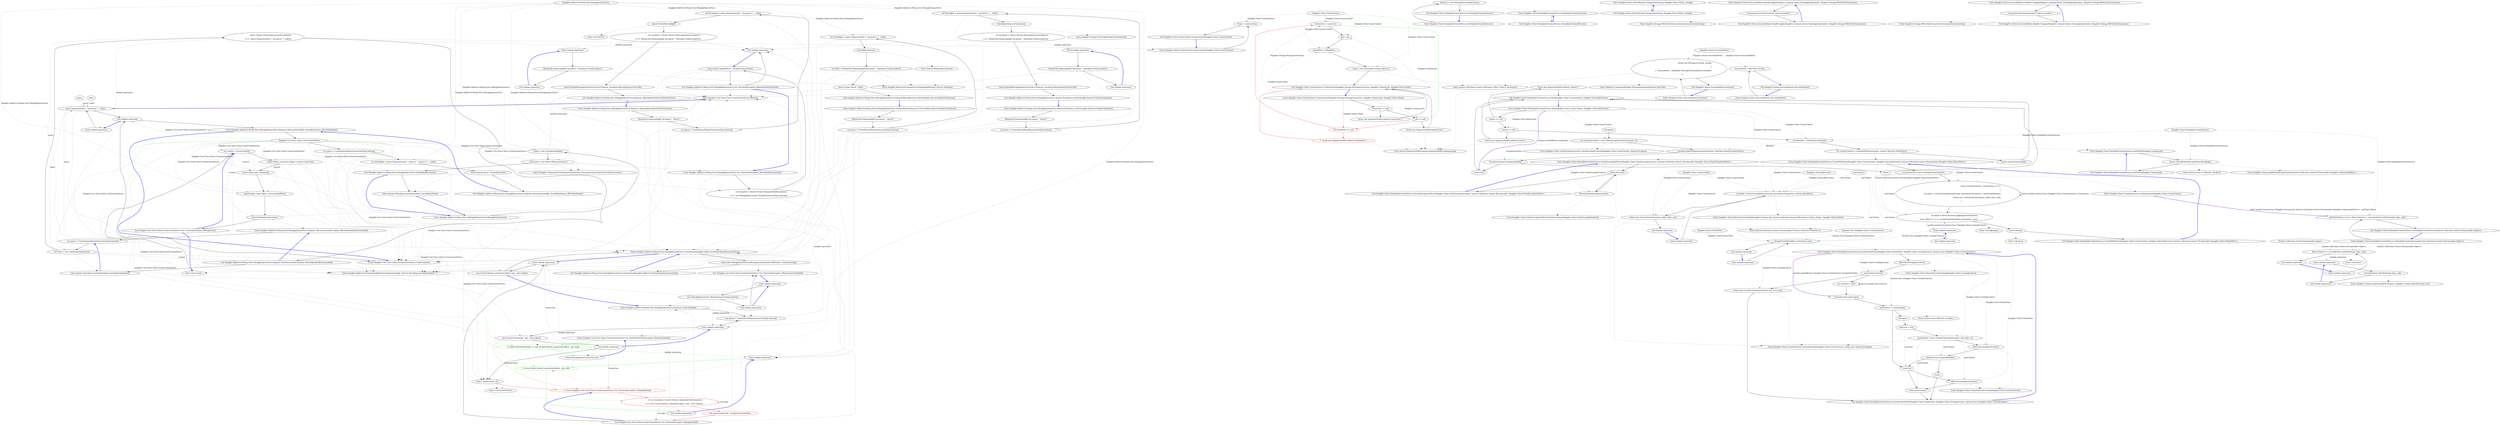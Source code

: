 digraph  {
n17 [label="Hangfire.Client.CreateContext", span=""];
n0 [cluster="Hangfire.Client.CreateContext.CreateContext(Hangfire.Client.CreateContext)", label="Entry Hangfire.Client.CreateContext.CreateContext(Hangfire.Client.CreateContext)", span="30-30"];
n1 [cluster="Hangfire.Client.CreateContext.CreateContext(Hangfire.Client.CreateContext)", label="Items = context.Items", span="33-33"];
n2 [cluster="Hangfire.Client.CreateContext.CreateContext(Hangfire.Client.CreateContext)", label="Exit Hangfire.Client.CreateContext.CreateContext(Hangfire.Client.CreateContext)", span="30-30"];
n3 [cluster="Hangfire.Client.CreateContext.CreateContext(Hangfire.Storage.IStorageConnection, Hangfire.Common.Job, Hangfire.States.IState)", label="Entry Hangfire.Client.CreateContext.CreateContext(Hangfire.Storage.IStorageConnection, Hangfire.Common.Job, Hangfire.States.IState)", span="36-36"];
n4 [cluster="Hangfire.Client.CreateContext.CreateContext(Hangfire.Storage.IStorageConnection, Hangfire.Common.Job, Hangfire.States.IState)", label="connection == null", span="38-38"];
n6 [cluster="Hangfire.Client.CreateContext.CreateContext(Hangfire.Storage.IStorageConnection, Hangfire.Common.Job, Hangfire.States.IState)", label="job == null", span="39-39"];
n8 [cluster="Hangfire.Client.CreateContext.CreateContext(Hangfire.Storage.IStorageConnection, Hangfire.Common.Job, Hangfire.States.IState)", color=red, community=0, label="28: initialState == null", span="40-40"];
n10 [cluster="Hangfire.Client.CreateContext.CreateContext(Hangfire.Storage.IStorageConnection, Hangfire.Common.Job, Hangfire.States.IState)", label="Connection = connection", span="42-42"];
n11 [cluster="Hangfire.Client.CreateContext.CreateContext(Hangfire.Storage.IStorageConnection, Hangfire.Common.Job, Hangfire.States.IState)", label="Job = job", span="43-43"];
n12 [cluster="Hangfire.Client.CreateContext.CreateContext(Hangfire.Storage.IStorageConnection, Hangfire.Common.Job, Hangfire.States.IState)", label="InitialState = initialState", span="44-44"];
n5 [cluster="Hangfire.Client.CreateContext.CreateContext(Hangfire.Storage.IStorageConnection, Hangfire.Common.Job, Hangfire.States.IState)", label="throw new ArgumentNullException(''connection'');", span="38-38"];
n7 [cluster="Hangfire.Client.CreateContext.CreateContext(Hangfire.Storage.IStorageConnection, Hangfire.Common.Job, Hangfire.States.IState)", label="throw new ArgumentNullException(''job'');", span="39-39"];
n9 [cluster="Hangfire.Client.CreateContext.CreateContext(Hangfire.Storage.IStorageConnection, Hangfire.Common.Job, Hangfire.States.IState)", color=red, community=0, label="7: throw new ArgumentNullException(''initialState'');", span="40-40"];
n13 [cluster="Hangfire.Client.CreateContext.CreateContext(Hangfire.Storage.IStorageConnection, Hangfire.Common.Job, Hangfire.States.IState)", label="Items = new Dictionary<string, object>()", span="46-46"];
n14 [cluster="Hangfire.Client.CreateContext.CreateContext(Hangfire.Storage.IStorageConnection, Hangfire.Common.Job, Hangfire.States.IState)", label="Exit Hangfire.Client.CreateContext.CreateContext(Hangfire.Storage.IStorageConnection, Hangfire.Common.Job, Hangfire.States.IState)", span="36-36"];
n15 [cluster="System.ArgumentNullException.ArgumentNullException(string)", label="Entry System.ArgumentNullException.ArgumentNullException(string)", span="0-0"];
n16 [cluster="System.Collections.Generic.Dictionary<TKey, TValue>.Dictionary()", label="Entry System.Collections.Generic.Dictionary<TKey, TValue>.Dictionary()", span="0-0"];
m0_15 [cluster="Hangfire.Core.Tests.Client.CreateContextFacts.Ctor_ThrowsAnException_WhenConnectionIsNull()", file="CreateContextFacts.cs", label="Exit Hangfire.Core.Tests.Client.CreateContextFacts.Ctor_ThrowsAnException_WhenConnectionIsNull()", span="24-24"];
m0_37 [cluster="Hangfire.Core.Tests.Client.CreateContextFacts.Ctor_CorrectlyInitializes_AllProperties()", file="CreateContextFacts.cs", label="var context = CreateContext()", span="50-50"];
m0_38 [cluster="Hangfire.Core.Tests.Client.CreateContextFacts.Ctor_CorrectlyInitializes_AllProperties()", file="CreateContextFacts.cs", label="Assert.Same(_connection.Object, context.Connection)", span="52-52"];
m0_39 [cluster="Hangfire.Core.Tests.Client.CreateContextFacts.Ctor_CorrectlyInitializes_AllProperties()", file="CreateContextFacts.cs", label="Assert.Same(_job, context.Job)", span="53-53"];
m0_40 [cluster="Hangfire.Core.Tests.Client.CreateContextFacts.Ctor_CorrectlyInitializes_AllProperties()", file="CreateContextFacts.cs", label="Assert.Same(_state.Object, context.InitialState)", span="54-54"];
m0_41 [cluster="Hangfire.Core.Tests.Client.CreateContextFacts.Ctor_CorrectlyInitializes_AllProperties()", file="CreateContextFacts.cs", label="Assert.NotNull(context.Items)", span="56-56"];
m0_42 [cluster="Hangfire.Core.Tests.Client.CreateContextFacts.Ctor_CorrectlyInitializes_AllProperties()", file="CreateContextFacts.cs", label="Exit Hangfire.Core.Tests.Client.CreateContextFacts.Ctor_CorrectlyInitializes_AllProperties()", span="48-48"];
m0_6 [cluster="Hangfire.SqlServer.Msmq.Tests.MsmqJobQueueFacts.Ctor_ThrowsAnException_WhenPathPatternIsNull()", file="CreateContextFacts.cs", label="Entry Hangfire.SqlServer.Msmq.Tests.MsmqJobQueueFacts.Ctor_ThrowsAnException_WhenPathPatternIsNull()", span="22-22"];
m0_44 [cluster="Hangfire.SqlServer.Msmq.MsmqJobQueue.Dequeue(string[], System.Threading.CancellationToken)", file="CreateContextFacts.cs", label="Entry Hangfire.SqlServer.Msmq.MsmqJobQueue.Dequeue(string[], System.Threading.CancellationToken)", span="43-43"];
m0_34 [cluster="lambda expression", color=green, community=0, file="CreateContextFacts.cs", label="6: new CreateContext(_connection.Object, _job, null)", span="44-44"];
m0_60 [cluster="Hangfire.SqlServer.Msmq.Tests.MsmqJobQueueFacts.Dequeue_MakesJobInvisibleForOtherFetchers()", file="CreateContextFacts.cs", label="Entry Hangfire.SqlServer.Msmq.Tests.MsmqJobQueueFacts.Dequeue_MakesJobInvisibleForOtherFetchers()", span="88-88"];
m0_61 [cluster="Hangfire.SqlServer.Msmq.Tests.MsmqJobQueueFacts.Dequeue_MakesJobInvisibleForOtherFetchers()", file="CreateContextFacts.cs", label="MsmqUtils.EnqueueJobId(''my-queue'', ''job-id'')", span="91-91"];
m0_62 [cluster="Hangfire.SqlServer.Msmq.Tests.MsmqJobQueueFacts.Dequeue_MakesJobInvisibleForOtherFetchers()", file="CreateContextFacts.cs", label="var queue = CreateQueue(MsmqTransactionType.Internal)", span="92-92"];
m0_63 [cluster="Hangfire.SqlServer.Msmq.Tests.MsmqJobQueueFacts.Dequeue_MakesJobInvisibleForOtherFetchers()", file="CreateContextFacts.cs", label="var fetchedJob = queue.Dequeue(new[] { ''my-queue'' }, _token)", span="95-95"];
m0_64 [cluster="Hangfire.SqlServer.Msmq.Tests.MsmqJobQueueFacts.Dequeue_MakesJobInvisibleForOtherFetchers()", file="CreateContextFacts.cs", label="Assert.NotNull(fetchedJob)", span="98-98"];
m0_65 [cluster="Hangfire.SqlServer.Msmq.Tests.MsmqJobQueueFacts.Dequeue_MakesJobInvisibleForOtherFetchers()", file="CreateContextFacts.cs", label="var exception = Assert.Throws<MessageQueueException>(\r\n                () => MsmqUtils.DequeueJobId(''my-queue'', TimeSpan.FromSeconds(1)))", span="100-101"];
m0_66 [cluster="Hangfire.SqlServer.Msmq.Tests.MsmqJobQueueFacts.Dequeue_MakesJobInvisibleForOtherFetchers()", file="CreateContextFacts.cs", label="Assert.Equal(MessageQueueErrorCode.IOTimeout, exception.MessageQueueErrorCode)", span="103-103"];
m0_67 [cluster="Hangfire.SqlServer.Msmq.Tests.MsmqJobQueueFacts.Dequeue_MakesJobInvisibleForOtherFetchers()", file="CreateContextFacts.cs", label="Exit Hangfire.SqlServer.Msmq.Tests.MsmqJobQueueFacts.Dequeue_MakesJobInvisibleForOtherFetchers()", span="88-88"];
m0_0 [cluster="Hangfire.SqlServer.Msmq.Tests.MsmqJobQueueFacts.MsmqJobQueueFacts()", file="CreateContextFacts.cs", label="Entry Hangfire.SqlServer.Msmq.Tests.MsmqJobQueueFacts.MsmqJobQueueFacts()", span="15-15"];
m0_1 [cluster="Hangfire.SqlServer.Msmq.Tests.MsmqJobQueueFacts.MsmqJobQueueFacts()", file="CreateContextFacts.cs", label="_token = new CancellationToken()", span="17-17"];
m0_2 [cluster="Hangfire.SqlServer.Msmq.Tests.MsmqJobQueueFacts.MsmqJobQueueFacts()", file="CreateContextFacts.cs", label="_connection = new Mock<IDbConnection>()", span="18-18"];
m0_3 [cluster="Hangfire.SqlServer.Msmq.Tests.MsmqJobQueueFacts.MsmqJobQueueFacts()", file="CreateContextFacts.cs", label="Exit Hangfire.SqlServer.Msmq.Tests.MsmqJobQueueFacts.MsmqJobQueueFacts()", span="15-15"];
m0_4 [cluster="System.Threading.CancellationToken.CancellationToken()", file="CreateContextFacts.cs", label="Entry System.Threading.CancellationToken.CancellationToken()", span="0-0"];
m0_35 [cluster="lambda expression", file="CreateContextFacts.cs", label="Exit lambda expression", span="44-44"];
m0_17 [cluster="Hangfire.SqlServer.Msmq.Tests.MsmqJobQueueFacts.Enqueue_SendsTheJobId()", file="CreateContextFacts.cs", label="var queue = CreateQueue(MsmqTransactionType.Internal)", span="34-34"];
m0_11 [cluster="Hangfire.Core.Tests.Client.CreateContextFacts.Method()", file="CreateContextFacts.cs", label="Entry Hangfire.Core.Tests.Client.CreateContextFacts.Method()", span="68-68"];
m0_7 [cluster="Hangfire.SqlServer.Msmq.Tests.MsmqJobQueueFacts.Ctor_ThrowsAnException_WhenPathPatternIsNull()", file="CreateContextFacts.cs", label="var exception = Assert.Throws<ArgumentNullException>(\r\n                () => new MsmqJobQueue(null, MsmqTransactionType.Internal))", span="24-25"];
m0_73 [cluster="Hangfire.SqlServer.Msmq.Tests.MsmqJobQueueFacts.RemoveFromQueue_OnFetchedJob_RemovesTheJobCompletely()", file="CreateContextFacts.cs", label="Entry Hangfire.SqlServer.Msmq.Tests.MsmqJobQueueFacts.RemoveFromQueue_OnFetchedJob_RemovesTheJobCompletely()", span="107-107"];
m0_74 [cluster="Hangfire.SqlServer.Msmq.Tests.MsmqJobQueueFacts.RemoveFromQueue_OnFetchedJob_RemovesTheJobCompletely()", file="CreateContextFacts.cs", label="MsmqUtils.EnqueueJobId(''my-queue'', ''job-id'')", span="110-110"];
m0_75 [cluster="Hangfire.SqlServer.Msmq.Tests.MsmqJobQueueFacts.RemoveFromQueue_OnFetchedJob_RemovesTheJobCompletely()", file="CreateContextFacts.cs", label="var queue = CreateQueue(MsmqTransactionType.Internal)", span="111-111"];
m0_76 [cluster="Hangfire.SqlServer.Msmq.Tests.MsmqJobQueueFacts.RemoveFromQueue_OnFetchedJob_RemovesTheJobCompletely()", file="CreateContextFacts.cs", label="var fetchedJob = queue.Dequeue(new[] { ''my-queue'' }, _token)", span="114-114"];
m0_77 [cluster="Hangfire.SqlServer.Msmq.Tests.MsmqJobQueueFacts.RemoveFromQueue_OnFetchedJob_RemovesTheJobCompletely()", file="CreateContextFacts.cs", label="fetchedJob.RemoveFromQueue()", span="116-116"];
m0_78 [cluster="Hangfire.SqlServer.Msmq.Tests.MsmqJobQueueFacts.RemoveFromQueue_OnFetchedJob_RemovesTheJobCompletely()", file="CreateContextFacts.cs", label="var exception = Assert.Throws<MessageQueueException>(\r\n                () => MsmqUtils.DequeueJobId(''my-queue'', TimeSpan.FromSeconds(5)))", span="120-121"];
m0_79 [cluster="Hangfire.SqlServer.Msmq.Tests.MsmqJobQueueFacts.RemoveFromQueue_OnFetchedJob_RemovesTheJobCompletely()", file="CreateContextFacts.cs", label="Assert.Equal(MessageQueueErrorCode.IOTimeout, exception.MessageQueueErrorCode)", span="123-123"];
m0_80 [cluster="Hangfire.SqlServer.Msmq.Tests.MsmqJobQueueFacts.RemoveFromQueue_OnFetchedJob_RemovesTheJobCompletely()", file="CreateContextFacts.cs", label="Exit Hangfire.SqlServer.Msmq.Tests.MsmqJobQueueFacts.RemoveFromQueue_OnFetchedJob_RemovesTheJobCompletely()", span="107-107"];
m0_32 [cluster="Unk.DoesNotThrow", file="CreateContextFacts.cs", label="Entry Unk.DoesNotThrow", span=""];
m0_43 [cluster="Hangfire.Core.Tests.Client.CreateContextFacts.CreateContext()", file="CreateContextFacts.cs", label="Entry Hangfire.Core.Tests.Client.CreateContextFacts.CreateContext()", span="72-72"];
m0_12 [cluster="lambda expression", file="CreateContextFacts.cs", label="Entry lambda expression", span="25-25"];
m0_13 [cluster="lambda expression", file="CreateContextFacts.cs", label="new MsmqJobQueue(null, MsmqTransactionType.Internal)", span="25-25"];
m0_14 [cluster="lambda expression", file="CreateContextFacts.cs", label="Exit lambda expression", span="25-25"];
m0_5 [cluster="Hangfire.Common.Job.FromExpression(System.Linq.Expressions.Expression<System.Action>)", file="CreateContextFacts.cs", label="Entry Hangfire.Common.Job.FromExpression(System.Linq.Expressions.Expression<System.Action>)", span="148-148"];
m0_16 [cluster="Hangfire.SqlServer.Msmq.Tests.MsmqJobQueueFacts.Enqueue_SendsTheJobId()", file="CreateContextFacts.cs", label="Entry Hangfire.SqlServer.Msmq.Tests.MsmqJobQueueFacts.Enqueue_SendsTheJobId()", span="31-31"];
m0_10 [cluster="lambda expression", file="CreateContextFacts.cs", label="Exit lambda expression", span="18-18"];
m0_53 [cluster="lambda expression", file="CreateContextFacts.cs", label="Exit lambda expression", span="73-73"];
m0_54 [cluster="Hangfire.SqlServer.Msmq.Tests.MsmqJobQueueFacts.Dequeue_ReturnsFetchedJob_FromOtherQueues_IfFirstAreEmpty()", file="CreateContextFacts.cs", label="Entry Hangfire.SqlServer.Msmq.Tests.MsmqJobQueueFacts.Dequeue_ReturnsFetchedJob_FromOtherQueues_IfFirstAreEmpty()", span="77-77"];
m0_33 [cluster="lambda expression", file="CreateContextFacts.cs", label="Entry lambda expression", span="44-44"];
m0_29 [cluster="Hangfire.Core.Tests.Client.CreateContextFacts.Ctor_DoesNotThrowAnException_WhenStateIsNull()", file="CreateContextFacts.cs", label="Entry Hangfire.Core.Tests.Client.CreateContextFacts.Ctor_DoesNotThrowAnException_WhenStateIsNull()", span="42-42"];
m0_18 [cluster="lambda expression", file="CreateContextFacts.cs", label="Entry lambda expression", span="27-27"];
m0_19 [cluster="lambda expression", file="CreateContextFacts.cs", label="new CreateContext(null, _job, _state.Object)", span="27-27"];
m0_20 [cluster="lambda expression", file="CreateContextFacts.cs", label="Exit lambda expression", span="27-27"];
m0_22 [cluster="Hangfire.Core.Tests.Client.CreateContextFacts.Ctor_ThrowsAnException_WhenJobIsNull()", color=red, community=0, file="CreateContextFacts.cs", label="6: Entry Hangfire.Core.Tests.Client.CreateContextFacts.Ctor_ThrowsAnException_WhenJobIsNull()", span="33-33"];
m0_21 [cluster="CreateContext.cstr", file="CreateContextFacts.cs", label="Entry CreateContext.cstr", span=""];
m0_26 [cluster="lambda expression", file="CreateContextFacts.cs", label="Entry lambda expression", span="36-36"];
m0_23 [cluster="Hangfire.Core.Tests.Client.CreateContextFacts.Ctor_ThrowsAnException_WhenJobIsNull()", color=red, community=0, file="CreateContextFacts.cs", label="14: var exception = Assert.Throws<ArgumentNullException>(\r\n                () => new CreateContext(_connection.Object, null, _state.Object))", span="35-36"];
m0_24 [cluster="Hangfire.Core.Tests.Client.CreateContextFacts.Ctor_ThrowsAnException_WhenJobIsNull()", color=red, community=0, file="CreateContextFacts.cs", label="28: Assert.Equal(''job'', exception.ParamName)", span="38-38"];
m0_25 [cluster="Hangfire.Core.Tests.Client.CreateContextFacts.Ctor_ThrowsAnException_WhenJobIsNull()", file="CreateContextFacts.cs", label="Exit Hangfire.Core.Tests.Client.CreateContextFacts.Ctor_ThrowsAnException_WhenJobIsNull()", span="33-33"];
m0_27 [cluster="lambda expression", file="CreateContextFacts.cs", label="new CreateContext(_connection.Object, null, _state.Object)", span="36-36"];
m0_45 [cluster="Hangfire.SqlServer.Msmq.Tests.MsmqJobQueueFacts.Dequeue_ThrowsCanceledException_WhenTokenHasBeenCancelled()", file="CreateContextFacts.cs", label="Entry Hangfire.SqlServer.Msmq.Tests.MsmqJobQueueFacts.Dequeue_ThrowsCanceledException_WhenTokenHasBeenCancelled()", span="67-67"];
m0_68 [cluster="Unk.NotNull", file="CreateContextFacts.cs", label="Entry Unk.NotNull", span=""];
m0_81 [cluster="Hangfire.Storage.IFetchedJob.RemoveFromQueue()", file="CreateContextFacts.cs", label="Entry Hangfire.Storage.IFetchedJob.RemoveFromQueue()", span="24-24"];
m0_36 [cluster="Unk.Commit", file="CreateContextFacts.cs", label="Entry Unk.Commit", span=""];
m0_52 [cluster="lambda expression", file="CreateContextFacts.cs", label="queue.Dequeue(new[] { ''my-queue'' }, token)", span="73-73"];
m0_46 [cluster="Hangfire.SqlServer.Msmq.Tests.MsmqJobQueueFacts.Dequeue_ThrowsCanceledException_WhenTokenHasBeenCancelled()", file="CreateContextFacts.cs", label="var queue = CreateQueue(MsmqTransactionType.Internal)", span="69-69"];
m0_47 [cluster="Hangfire.SqlServer.Msmq.Tests.MsmqJobQueueFacts.Dequeue_ThrowsCanceledException_WhenTokenHasBeenCancelled()", file="CreateContextFacts.cs", label="var token = new CancellationToken(true)", span="70-70"];
m0_48 [cluster="Hangfire.SqlServer.Msmq.Tests.MsmqJobQueueFacts.Dequeue_ThrowsCanceledException_WhenTokenHasBeenCancelled()", file="CreateContextFacts.cs", label="Assert.Throws<OperationCanceledException>(\r\n                () => queue.Dequeue(new[] { ''my-queue'' }, token))", span="72-73"];
m0_49 [cluster="Hangfire.SqlServer.Msmq.Tests.MsmqJobQueueFacts.Dequeue_ThrowsCanceledException_WhenTokenHasBeenCancelled()", file="CreateContextFacts.cs", label="Exit Hangfire.SqlServer.Msmq.Tests.MsmqJobQueueFacts.Dequeue_ThrowsCanceledException_WhenTokenHasBeenCancelled()", span="67-67"];
m0_50 [cluster="System.Threading.CancellationToken.CancellationToken(bool)", file="CreateContextFacts.cs", label="Entry System.Threading.CancellationToken.CancellationToken(bool)", span="0-0"];
m0_30 [cluster="Hangfire.Core.Tests.Client.CreateContextFacts.Ctor_DoesNotThrowAnException_WhenStateIsNull()", color=green, community=0, file="CreateContextFacts.cs", label="6: Assert.DoesNotThrow(() => new CreateContext(_connection.Object, _job, null))", span="44-44"];
m0_51 [cluster="lambda expression", file="CreateContextFacts.cs", label="Entry lambda expression", span="73-73"];
m0_69 [cluster="lambda expression", file="CreateContextFacts.cs", label="Entry lambda expression", span="101-101"];
m0_70 [cluster="lambda expression", file="CreateContextFacts.cs", label="MsmqUtils.DequeueJobId(''my-queue'', TimeSpan.FromSeconds(1))", span="101-101"];
m0_71 [cluster="lambda expression", file="CreateContextFacts.cs", label="Exit lambda expression", span="101-101"];
m0_82 [cluster="lambda expression", file="CreateContextFacts.cs", label="Entry lambda expression", span="121-121"];
m0_83 [cluster="lambda expression", file="CreateContextFacts.cs", label="MsmqUtils.DequeueJobId(''my-queue'', TimeSpan.FromSeconds(5))", span="121-121"];
m0_84 [cluster="lambda expression", file="CreateContextFacts.cs", label="Exit lambda expression", span="121-121"];
m0_8 [cluster="Hangfire.SqlServer.Msmq.Tests.MsmqJobQueueFacts.Ctor_ThrowsAnException_WhenPathPatternIsNull()", file="CreateContextFacts.cs", label="Assert.Equal(''pathPattern'', exception.ParamName)", span="27-27"];
m0_28 [cluster="Hangfire.SqlServer.Msmq.Tests.MsmqJobQueueFacts.CreateQueue(Hangfire.SqlServer.Msmq.MsmqTransactionType)", file="CreateContextFacts.cs", label="Entry Hangfire.SqlServer.Msmq.Tests.MsmqJobQueueFacts.CreateQueue(Hangfire.SqlServer.Msmq.MsmqTransactionType)", span="142-142"];
m0_9 [cluster="Hangfire.SqlServer.Msmq.Tests.MsmqJobQueueFacts.Ctor_ThrowsAnException_WhenPathPatternIsNull()", file="CreateContextFacts.cs", label="Exit Hangfire.SqlServer.Msmq.Tests.MsmqJobQueueFacts.Ctor_ThrowsAnException_WhenPathPatternIsNull()", span="22-22"];
m0_72 [cluster="Hangfire.Msmq.Tests.MsmqUtils.DequeueJobId(string, System.TimeSpan)", file="CreateContextFacts.cs", label="Entry Hangfire.Msmq.Tests.MsmqUtils.DequeueJobId(string, System.TimeSpan)", span="19-19"];
m0_31 [cluster="MessageQueueTransaction.cstr", file="CreateContextFacts.cs", label="Entry MessageQueueTransaction.cstr", span=""];
m0_85 [cluster="Hangfire.SqlServer.Msmq.Tests.MsmqJobQueueFacts.DisposeWithoutRemoval_OnFetchedJob_ReturnsTheJobToTheQueue()", file="CreateContextFacts.cs", label="Entry Hangfire.SqlServer.Msmq.Tests.MsmqJobQueueFacts.DisposeWithoutRemoval_OnFetchedJob_ReturnsTheJobToTheQueue()", span="127-127"];
m0_86 [cluster="Hangfire.SqlServer.Msmq.Tests.MsmqJobQueueFacts.DisposeWithoutRemoval_OnFetchedJob_ReturnsTheJobToTheQueue()", file="CreateContextFacts.cs", label="MsmqUtils.EnqueueJobId(''my-queue'', ''job-id'')", span="130-130"];
m0_87 [cluster="Hangfire.SqlServer.Msmq.Tests.MsmqJobQueueFacts.DisposeWithoutRemoval_OnFetchedJob_ReturnsTheJobToTheQueue()", file="CreateContextFacts.cs", label="var queue = CreateQueue(MsmqTransactionType.Internal)", span="131-131"];
m0_88 [cluster="Hangfire.SqlServer.Msmq.Tests.MsmqJobQueueFacts.DisposeWithoutRemoval_OnFetchedJob_ReturnsTheJobToTheQueue()", file="CreateContextFacts.cs", label="var fetchedJob = queue.Dequeue(new[] { ''my-queue'' }, _token)", span="134-134"];
m0_89 [cluster="Hangfire.SqlServer.Msmq.Tests.MsmqJobQueueFacts.DisposeWithoutRemoval_OnFetchedJob_ReturnsTheJobToTheQueue()", file="CreateContextFacts.cs", label="fetchedJob.Dispose()", span="135-135"];
m0_90 [cluster="Hangfire.SqlServer.Msmq.Tests.MsmqJobQueueFacts.DisposeWithoutRemoval_OnFetchedJob_ReturnsTheJobToTheQueue()", file="CreateContextFacts.cs", label="var jobId = MsmqUtils.DequeueJobId(''my-queue'', TimeSpan.FromSeconds(5))", span="138-138"];
m0_91 [cluster="Hangfire.SqlServer.Msmq.Tests.MsmqJobQueueFacts.DisposeWithoutRemoval_OnFetchedJob_ReturnsTheJobToTheQueue()", file="CreateContextFacts.cs", label="Assert.Equal(''job-id'', jobId)", span="139-139"];
m0_92 [cluster="Hangfire.SqlServer.Msmq.Tests.MsmqJobQueueFacts.DisposeWithoutRemoval_OnFetchedJob_ReturnsTheJobToTheQueue()", file="CreateContextFacts.cs", label="Exit Hangfire.SqlServer.Msmq.Tests.MsmqJobQueueFacts.DisposeWithoutRemoval_OnFetchedJob_ReturnsTheJobToTheQueue()", span="127-127"];
m0_94 [cluster="Hangfire.SqlServer.Msmq.Tests.MsmqJobQueueFacts.CreateQueue(Hangfire.SqlServer.Msmq.MsmqTransactionType)", file="CreateContextFacts.cs", label="return new MsmqJobQueue(CleanMsmqQueueAttribute.PathPattern, transactionType);", span="144-144"];
m0_95 [cluster="Hangfire.SqlServer.Msmq.Tests.MsmqJobQueueFacts.CreateQueue(Hangfire.SqlServer.Msmq.MsmqTransactionType)", file="CreateContextFacts.cs", label="Exit Hangfire.SqlServer.Msmq.Tests.MsmqJobQueueFacts.CreateQueue(Hangfire.SqlServer.Msmq.MsmqTransactionType)", span="142-142"];
m0_93 [cluster="System.IDisposable.Dispose()", file="CreateContextFacts.cs", label="Entry System.IDisposable.Dispose()", span="0-0"];
m0_55 [cluster="Hangfire.SqlServer.Msmq.Tests.MsmqJobQueueFacts.Dequeue_ReturnsFetchedJob_FromOtherQueues_IfFirstAreEmpty()", file="CreateContextFacts.cs", label="Hangfire.Core.Tests.Client.CreateContextFacts", span=""];
m0_56 [cluster="Hangfire.SqlServer.Msmq.Tests.MsmqJobQueueFacts.Dequeue_ReturnsFetchedJob_FromOtherQueues_IfFirstAreEmpty()", file="CreateContextFacts.cs", label="var queue = CreateQueue(MsmqTransactionType.Internal)", span="80-80"];
m0_57 [cluster="Hangfire.SqlServer.Msmq.Tests.MsmqJobQueueFacts.Dequeue_ReturnsFetchedJob_FromOtherQueues_IfFirstAreEmpty()", file="CreateContextFacts.cs", label="var fetchedJob = queue.Dequeue(new[] { ''queue-1'', ''queue-2'' }, _token)", span="82-82"];
m0_58 [cluster="Hangfire.SqlServer.Msmq.Tests.MsmqJobQueueFacts.Dequeue_ReturnsFetchedJob_FromOtherQueues_IfFirstAreEmpty()", file="CreateContextFacts.cs", label="Assert.Equal(''job-id'', fetchedJob.JobId)", span="84-84"];
m0_59 [cluster="Hangfire.SqlServer.Msmq.Tests.MsmqJobQueueFacts.Dequeue_ReturnsFetchedJob_FromOtherQueues_IfFirstAreEmpty()", file="CreateContextFacts.cs", label="Exit Hangfire.SqlServer.Msmq.Tests.MsmqJobQueueFacts.Dequeue_ReturnsFetchedJob_FromOtherQueues_IfFirstAreEmpty()", span="77-77"];
m0_96 [file="CreateContextFacts.cs", label="Hangfire.SqlServer.Msmq.Tests.MsmqJobQueueFacts", span=""];
m0_97 [file="CreateContextFacts.cs", label=queue, span=""];
m0_98 [file="CreateContextFacts.cs", label=token, span=""];
m1_35 [cluster="Hangfire.Client.DefaultJobCreationProcess.InvokeExceptionFilters(Hangfire.Client.ClientExceptionContext, System.Collections.Generic.IEnumerable<Hangfire.Client.IClientExceptionFilter>)", file="DefaultJobCreationProcess.cs", label="Entry Hangfire.Client.DefaultJobCreationProcess.InvokeExceptionFilters(Hangfire.Client.ClientExceptionContext, System.Collections.Generic.IEnumerable<Hangfire.Client.IClientExceptionFilter>)", span="132-132"];
m1_80 [cluster="Hangfire.Client.DefaultJobCreationProcess.InvokeExceptionFilters(Hangfire.Client.ClientExceptionContext, System.Collections.Generic.IEnumerable<Hangfire.Client.IClientExceptionFilter>)", file="DefaultJobCreationProcess.cs", label="filters.Reverse()", span="135-135"];
m1_81 [cluster="Hangfire.Client.DefaultJobCreationProcess.InvokeExceptionFilters(Hangfire.Client.ClientExceptionContext, System.Collections.Generic.IEnumerable<Hangfire.Client.IClientExceptionFilter>)", file="DefaultJobCreationProcess.cs", label="filter.OnClientException(context)", span="137-137"];
m1_82 [cluster="Hangfire.Client.DefaultJobCreationProcess.InvokeExceptionFilters(Hangfire.Client.ClientExceptionContext, System.Collections.Generic.IEnumerable<Hangfire.Client.IClientExceptionFilter>)", file="DefaultJobCreationProcess.cs", label="Exit Hangfire.Client.DefaultJobCreationProcess.InvokeExceptionFilters(Hangfire.Client.ClientExceptionContext, System.Collections.Generic.IEnumerable<Hangfire.Client.IClientExceptionFilter>)", span="132-132"];
m1_46 [cluster="System.Collections.Generic.IEnumerable<TSource>.Reverse<TSource>()", file="DefaultJobCreationProcess.cs", label="Entry System.Collections.Generic.IEnumerable<TSource>.Reverse<TSource>()", span="0-0"];
m1_16 [cluster="Hangfire.Client.DefaultJobCreationProcess.Run(Hangfire.Client.CreateContext, Hangfire.Client.IJobCreator)", file="DefaultJobCreationProcess.cs", label="Entry Hangfire.Client.DefaultJobCreationProcess.Run(Hangfire.Client.CreateContext, Hangfire.Client.IJobCreator)", span="45-45"];
m1_17 [cluster="Hangfire.Client.DefaultJobCreationProcess.Run(Hangfire.Client.CreateContext, Hangfire.Client.IJobCreator)", file="DefaultJobCreationProcess.cs", label="context == null", span="47-47"];
m1_19 [cluster="Hangfire.Client.DefaultJobCreationProcess.Run(Hangfire.Client.CreateContext, Hangfire.Client.IJobCreator)", file="DefaultJobCreationProcess.cs", label="creator == null", span="48-48"];
m1_21 [cluster="Hangfire.Client.DefaultJobCreationProcess.Run(Hangfire.Client.CreateContext, Hangfire.Client.IJobCreator)", file="DefaultJobCreationProcess.cs", label="var filterInfo = GetFilters(context.Job)", span="50-50"];
m1_22 [cluster="Hangfire.Client.DefaultJobCreationProcess.Run(Hangfire.Client.CreateContext, Hangfire.Client.IJobCreator)", file="DefaultJobCreationProcess.cs", label="var createdContext = CreateWithFilters(context, creator, filterInfo.ClientFilters)", span="54-54"];
m1_25 [cluster="Hangfire.Client.DefaultJobCreationProcess.Run(Hangfire.Client.CreateContext, Hangfire.Client.IJobCreator)", file="DefaultJobCreationProcess.cs", label="var exceptionContext = new ClientExceptionContext(context, ex)", span="59-59"];
m1_18 [cluster="Hangfire.Client.DefaultJobCreationProcess.Run(Hangfire.Client.CreateContext, Hangfire.Client.IJobCreator)", file="DefaultJobCreationProcess.cs", label="throw new ArgumentNullException(''context'');", span="47-47"];
m1_20 [cluster="Hangfire.Client.DefaultJobCreationProcess.Run(Hangfire.Client.CreateContext, Hangfire.Client.IJobCreator)", file="DefaultJobCreationProcess.cs", label="throw new ArgumentNullException(''creator'');", span="48-48"];
m1_26 [cluster="Hangfire.Client.DefaultJobCreationProcess.Run(Hangfire.Client.CreateContext, Hangfire.Client.IJobCreator)", file="DefaultJobCreationProcess.cs", label="InvokeExceptionFilters(exceptionContext, filterInfo.ClientExceptionFilters)", span="61-61"];
m1_23 [cluster="Hangfire.Client.DefaultJobCreationProcess.Run(Hangfire.Client.CreateContext, Hangfire.Client.IJobCreator)", file="DefaultJobCreationProcess.cs", label="return createdContext.JobId;", span="55-55"];
m1_24 [cluster="Hangfire.Client.DefaultJobCreationProcess.Run(Hangfire.Client.CreateContext, Hangfire.Client.IJobCreator)", file="DefaultJobCreationProcess.cs", label=Exception, span="57-57"];
m1_27 [cluster="Hangfire.Client.DefaultJobCreationProcess.Run(Hangfire.Client.CreateContext, Hangfire.Client.IJobCreator)", file="DefaultJobCreationProcess.cs", label="!exceptionContext.ExceptionHandled", span="62-62"];
m1_28 [cluster="Hangfire.Client.DefaultJobCreationProcess.Run(Hangfire.Client.CreateContext, Hangfire.Client.IJobCreator)", file="DefaultJobCreationProcess.cs", label="throw;", span="64-64"];
m1_29 [cluster="Hangfire.Client.DefaultJobCreationProcess.Run(Hangfire.Client.CreateContext, Hangfire.Client.IJobCreator)", file="DefaultJobCreationProcess.cs", label="return null;", span="67-67"];
m1_30 [cluster="Hangfire.Client.DefaultJobCreationProcess.Run(Hangfire.Client.CreateContext, Hangfire.Client.IJobCreator)", file="DefaultJobCreationProcess.cs", label="Exit Hangfire.Client.DefaultJobCreationProcess.Run(Hangfire.Client.CreateContext, Hangfire.Client.IJobCreator)", span="45-45"];
m1_39 [cluster="System.Func<T, TResult>.Invoke(T)", file="DefaultJobCreationProcess.cs", label="Entry System.Func<T, TResult>.Invoke(T)", span="0-0"];
m1_79 [cluster="Hangfire.Client.IClientFilter.OnCreated(Hangfire.Client.CreatedContext)", file="DefaultJobCreationProcess.cs", label="Entry Hangfire.Client.IClientFilter.OnCreated(Hangfire.Client.CreatedContext)", span="33-33"];
m1_48 [cluster="Unk.thunk", file="DefaultJobCreationProcess.cs", label="Entry Unk.thunk", span=""];
m1_45 [cluster="Hangfire.Client.CreatingContext.CreatingContext(Hangfire.Client.CreateContext)", file="DefaultJobCreationProcess.cs", label="Entry Hangfire.Client.CreatingContext.CreatingContext(Hangfire.Client.CreateContext)", span="32-32"];
m1_47 [cluster="Unk.Aggregate", file="DefaultJobCreationProcess.cs", label="Entry Unk.Aggregate", span=""];
m1_77 [cluster="Hangfire.Client.IClientFilter.OnCreating(Hangfire.Client.CreatingContext)", file="DefaultJobCreationProcess.cs", label="Entry Hangfire.Client.IClientFilter.OnCreating(Hangfire.Client.CreatingContext)", span="27-27"];
m1_53 [cluster="Hangfire.Client.IJobCreator.CreateJob(Hangfire.Common.Job, System.Collections.Generic.IDictionary<string, string>, Hangfire.States.IState)", file="DefaultJobCreationProcess.cs", label="Entry Hangfire.Client.IJobCreator.CreateJob(Hangfire.Common.Job, System.Collections.Generic.IDictionary<string, string>, Hangfire.States.IState)", span="24-24"];
m1_83 [cluster="Hangfire.Client.IClientExceptionFilter.OnClientException(Hangfire.Client.ClientExceptionContext)", file="DefaultJobCreationProcess.cs", label="Entry Hangfire.Client.IClientExceptionFilter.OnClientException(Hangfire.Client.ClientExceptionContext)", span="27-27"];
m1_54 [cluster="Hangfire.Client.CreatedContext.CreatedContext(Hangfire.Client.CreateContext, string, bool, System.Exception)", file="DefaultJobCreationProcess.cs", label="Entry Hangfire.Client.CreatedContext.CreatedContext(Hangfire.Client.CreateContext, string, bool, System.Exception)", span="27-27"];
m1_3 [cluster="Hangfire.Client.DefaultJobCreationProcess.DefaultJobCreationProcess()", file="DefaultJobCreationProcess.cs", label="Entry Hangfire.Client.DefaultJobCreationProcess.DefaultJobCreationProcess()", span="35-35"];
m1_0 [cluster="Hangfire.Client.DefaultJobCreationProcess.DefaultJobCreationProcess()", file="DefaultJobCreationProcess.cs", label="Entry Hangfire.Client.DefaultJobCreationProcess.DefaultJobCreationProcess()", span="27-27"];
m1_1 [cluster="Hangfire.Client.DefaultJobCreationProcess.DefaultJobCreationProcess()", file="DefaultJobCreationProcess.cs", label="Instance = new DefaultJobCreationProcess()", span="29-29"];
m1_2 [cluster="Hangfire.Client.DefaultJobCreationProcess.DefaultJobCreationProcess()", file="DefaultJobCreationProcess.cs", label="Exit Hangfire.Client.DefaultJobCreationProcess.DefaultJobCreationProcess()", span="27-27"];
m1_4 [cluster="Hangfire.Client.DefaultJobCreationProcess.DefaultJobCreationProcess()", file="DefaultJobCreationProcess.cs", label="Exit Hangfire.Client.DefaultJobCreationProcess.DefaultJobCreationProcess()", span="35-35"];
m1_57 [cluster="lambda expression", file="DefaultJobCreationProcess.cs", label="Entry lambda expression", span="89-89"];
m1_9 [cluster="lambda expression", file="DefaultJobCreationProcess.cs", label="filters.Select(f => new JobFilter(f, JobFilterScope.Type, null))", span="42-42"];
m1_8 [cluster="lambda expression", file="DefaultJobCreationProcess.cs", label="Entry lambda expression", span="42-42"];
m1_10 [cluster="lambda expression", file="DefaultJobCreationProcess.cs", label="Exit lambda expression", span="42-42"];
m1_12 [cluster="lambda expression", file="DefaultJobCreationProcess.cs", label="Entry lambda expression", span="42-42"];
m1_13 [cluster="lambda expression", file="DefaultJobCreationProcess.cs", label="new JobFilter(f, JobFilterScope.Type, null)", span="42-42"];
m1_14 [cluster="lambda expression", file="DefaultJobCreationProcess.cs", label="Exit lambda expression", span="42-42"];
m1_50 [cluster="lambda expression", file="DefaultJobCreationProcess.cs", label="var jobId = creator.CreateJob(context.Job, preContext.Parameters, context.InitialState)", span="84-84"];
m1_51 [cluster="lambda expression", file="DefaultJobCreationProcess.cs", label="return new CreatedContext(context, jobId, false, null);", span="85-85"];
m1_58 [cluster="lambda expression", file="DefaultJobCreationProcess.cs", label="InvokeClientFilter(filter, preContext, next)", span="89-89"];
m1_55 [cluster="lambda expression", file="DefaultJobCreationProcess.cs", label="Entry lambda expression", span="89-89"];
m1_49 [cluster="lambda expression", file="DefaultJobCreationProcess.cs", label="Entry lambda expression", span="82-86"];
m1_52 [cluster="lambda expression", file="DefaultJobCreationProcess.cs", label="Exit lambda expression", span="82-86"];
m1_56 [cluster="lambda expression", file="DefaultJobCreationProcess.cs", label="Exit lambda expression", span="89-89"];
m1_59 [cluster="lambda expression", file="DefaultJobCreationProcess.cs", label="Exit lambda expression", span="89-89"];
m1_11 [cluster="Unk.Select", file="DefaultJobCreationProcess.cs", label="Entry Unk.Select", span=""];
m1_32 [cluster="Hangfire.Client.DefaultJobCreationProcess.GetFilters(Hangfire.Common.Job)", file="DefaultJobCreationProcess.cs", label="Entry Hangfire.Client.DefaultJobCreationProcess.GetFilters(Hangfire.Common.Job)", span="71-71"];
m1_36 [cluster="Hangfire.Client.DefaultJobCreationProcess.GetFilters(Hangfire.Common.Job)", file="DefaultJobCreationProcess.cs", label="return new JobFilterInfo(_getFiltersThunk(job));", span="73-73"];
m1_37 [cluster="Hangfire.Client.DefaultJobCreationProcess.GetFilters(Hangfire.Common.Job)", file="DefaultJobCreationProcess.cs", label="Exit Hangfire.Client.DefaultJobCreationProcess.GetFilters(Hangfire.Common.Job)", span="71-71"];
m1_34 [cluster="Hangfire.Client.ClientExceptionContext.ClientExceptionContext(Hangfire.Client.CreateContext, System.Exception)", file="DefaultJobCreationProcess.cs", label="Entry Hangfire.Client.ClientExceptionContext.ClientExceptionContext(Hangfire.Client.CreateContext, System.Exception)", span="26-26"];
m1_33 [cluster="Hangfire.Client.DefaultJobCreationProcess.CreateWithFilters(Hangfire.Client.CreateContext, Hangfire.Client.IJobCreator, System.Collections.Generic.IEnumerable<Hangfire.Client.IClientFilter>)", file="DefaultJobCreationProcess.cs", label="Entry Hangfire.Client.DefaultJobCreationProcess.CreateWithFilters(Hangfire.Client.CreateContext, Hangfire.Client.IJobCreator, System.Collections.Generic.IEnumerable<Hangfire.Client.IClientFilter>)", span="76-76"];
m1_40 [cluster="Hangfire.Client.DefaultJobCreationProcess.CreateWithFilters(Hangfire.Client.CreateContext, Hangfire.Client.IJobCreator, System.Collections.Generic.IEnumerable<Hangfire.Client.IClientFilter>)", file="DefaultJobCreationProcess.cs", label="var preContext = new CreatingContext(context)", span="81-81"];
m1_41 [cluster="Hangfire.Client.DefaultJobCreationProcess.CreateWithFilters(Hangfire.Client.CreateContext, Hangfire.Client.IJobCreator, System.Collections.Generic.IEnumerable<Hangfire.Client.IClientFilter>)", file="DefaultJobCreationProcess.cs", label="Func<CreatedContext> continuation = () =>\r\n            {\r\n                var jobId = creator.CreateJob(context.Job, preContext.Parameters, context.InitialState);\r\n                return new CreatedContext(context, jobId, false, null);\r\n            }", span="82-86"];
m1_42 [cluster="Hangfire.Client.DefaultJobCreationProcess.CreateWithFilters(Hangfire.Client.CreateContext, Hangfire.Client.IJobCreator, System.Collections.Generic.IEnumerable<Hangfire.Client.IClientFilter>)", file="DefaultJobCreationProcess.cs", label="var thunk = filters.Reverse().Aggregate(continuation,\r\n                (next, filter) => () => InvokeClientFilter(filter, preContext, next))", span="88-89"];
m1_43 [cluster="Hangfire.Client.DefaultJobCreationProcess.CreateWithFilters(Hangfire.Client.CreateContext, Hangfire.Client.IJobCreator, System.Collections.Generic.IEnumerable<Hangfire.Client.IClientFilter>)", file="DefaultJobCreationProcess.cs", label="return thunk();", span="91-91"];
m1_44 [cluster="Hangfire.Client.DefaultJobCreationProcess.CreateWithFilters(Hangfire.Client.CreateContext, Hangfire.Client.IJobCreator, System.Collections.Generic.IEnumerable<Hangfire.Client.IClientFilter>)", file="DefaultJobCreationProcess.cs", label="Exit Hangfire.Client.DefaultJobCreationProcess.CreateWithFilters(Hangfire.Client.CreateContext, Hangfire.Client.IJobCreator, System.Collections.Generic.IEnumerable<Hangfire.Client.IClientFilter>)", span="76-76"];
m1_60 [cluster="Hangfire.Client.DefaultJobCreationProcess.InvokeClientFilter(Hangfire.Client.IClientFilter, Hangfire.Client.CreatingContext, System.Func<Hangfire.Client.CreatedContext>)", file="DefaultJobCreationProcess.cs", label="Entry Hangfire.Client.DefaultJobCreationProcess.InvokeClientFilter(Hangfire.Client.IClientFilter, Hangfire.Client.CreatingContext, System.Func<Hangfire.Client.CreatedContext>)", span="94-94"];
m1_61 [cluster="Hangfire.Client.DefaultJobCreationProcess.InvokeClientFilter(Hangfire.Client.IClientFilter, Hangfire.Client.CreatingContext, System.Func<Hangfire.Client.CreatedContext>)", file="DefaultJobCreationProcess.cs", label="filter.OnCreating(preContext)", span="99-99"];
m1_62 [cluster="Hangfire.Client.DefaultJobCreationProcess.InvokeClientFilter(Hangfire.Client.IClientFilter, Hangfire.Client.CreatingContext, System.Func<Hangfire.Client.CreatedContext>)", file="DefaultJobCreationProcess.cs", label="preContext.Canceled", span="100-100"];
m1_63 [cluster="Hangfire.Client.DefaultJobCreationProcess.InvokeClientFilter(Hangfire.Client.IClientFilter, Hangfire.Client.CreatingContext, System.Func<Hangfire.Client.CreatedContext>)", file="DefaultJobCreationProcess.cs", label="return new CreatedContext(preContext, null, true, null);", span="102-102"];
m1_66 [cluster="Hangfire.Client.DefaultJobCreationProcess.InvokeClientFilter(Hangfire.Client.IClientFilter, Hangfire.Client.CreatingContext, System.Func<Hangfire.Client.CreatedContext>)", file="DefaultJobCreationProcess.cs", label="postContext = continuation()", span="109-109"];
m1_69 [cluster="Hangfire.Client.DefaultJobCreationProcess.InvokeClientFilter(Hangfire.Client.IClientFilter, Hangfire.Client.CreatingContext, System.Func<Hangfire.Client.CreatedContext>)", file="DefaultJobCreationProcess.cs", label="postContext = new CreatedContext(preContext, null, false, ex)", span="114-114"];
m1_70 [cluster="Hangfire.Client.DefaultJobCreationProcess.InvokeClientFilter(Hangfire.Client.IClientFilter, Hangfire.Client.CreatingContext, System.Func<Hangfire.Client.CreatedContext>)", file="DefaultJobCreationProcess.cs", label="filter.OnCreated(postContext)", span="116-116"];
m1_74 [cluster="Hangfire.Client.DefaultJobCreationProcess.InvokeClientFilter(Hangfire.Client.IClientFilter, Hangfire.Client.CreatingContext, System.Func<Hangfire.Client.CreatedContext>)", file="DefaultJobCreationProcess.cs", label="filter.OnCreated(postContext)", span="126-126"];
m1_64 [cluster="Hangfire.Client.DefaultJobCreationProcess.InvokeClientFilter(Hangfire.Client.IClientFilter, Hangfire.Client.CreatingContext, System.Func<Hangfire.Client.CreatedContext>)", file="DefaultJobCreationProcess.cs", label="var wasError = false", span="105-105"];
m1_65 [cluster="Hangfire.Client.DefaultJobCreationProcess.InvokeClientFilter(Hangfire.Client.IClientFilter, Hangfire.Client.CreatingContext, System.Func<Hangfire.Client.CreatedContext>)", file="DefaultJobCreationProcess.cs", label="CreatedContext postContext", span="106-106"];
m1_67 [cluster="Hangfire.Client.DefaultJobCreationProcess.InvokeClientFilter(Hangfire.Client.IClientFilter, Hangfire.Client.CreatingContext, System.Func<Hangfire.Client.CreatedContext>)", file="DefaultJobCreationProcess.cs", label=Exception, span="111-111"];
m1_73 [cluster="Hangfire.Client.DefaultJobCreationProcess.InvokeClientFilter(Hangfire.Client.IClientFilter, Hangfire.Client.CreatingContext, System.Func<Hangfire.Client.CreatedContext>)", file="DefaultJobCreationProcess.cs", label="!wasError", span="124-124"];
m1_68 [cluster="Hangfire.Client.DefaultJobCreationProcess.InvokeClientFilter(Hangfire.Client.IClientFilter, Hangfire.Client.CreatingContext, System.Func<Hangfire.Client.CreatedContext>)", file="DefaultJobCreationProcess.cs", label="wasError = true", span="113-113"];
m1_71 [cluster="Hangfire.Client.DefaultJobCreationProcess.InvokeClientFilter(Hangfire.Client.IClientFilter, Hangfire.Client.CreatingContext, System.Func<Hangfire.Client.CreatedContext>)", file="DefaultJobCreationProcess.cs", label="!postContext.ExceptionHandled", span="118-118"];
m1_75 [cluster="Hangfire.Client.DefaultJobCreationProcess.InvokeClientFilter(Hangfire.Client.IClientFilter, Hangfire.Client.CreatingContext, System.Func<Hangfire.Client.CreatedContext>)", file="DefaultJobCreationProcess.cs", label="return postContext;", span="129-129"];
m1_72 [cluster="Hangfire.Client.DefaultJobCreationProcess.InvokeClientFilter(Hangfire.Client.IClientFilter, Hangfire.Client.CreatingContext, System.Func<Hangfire.Client.CreatedContext>)", file="DefaultJobCreationProcess.cs", label="throw;", span="120-120"];
m1_76 [cluster="Hangfire.Client.DefaultJobCreationProcess.InvokeClientFilter(Hangfire.Client.IClientFilter, Hangfire.Client.CreatingContext, System.Func<Hangfire.Client.CreatedContext>)", file="DefaultJobCreationProcess.cs", label="Exit Hangfire.Client.DefaultJobCreationProcess.InvokeClientFilter(Hangfire.Client.IClientFilter, Hangfire.Client.CreatingContext, System.Func<Hangfire.Client.CreatedContext>)", span="94-94"];
m1_38 [cluster="Hangfire.Common.JobFilterInfo.JobFilterInfo(System.Collections.Generic.IEnumerable<Hangfire.Common.JobFilter>)", file="DefaultJobCreationProcess.cs", label="Entry Hangfire.Common.JobFilterInfo.JobFilterInfo(System.Collections.Generic.IEnumerable<Hangfire.Common.JobFilter>)", span="40-40"];
m1_15 [cluster="Hangfire.Common.JobFilter.JobFilter(object, Hangfire.Common.JobFilterScope, int?)", file="DefaultJobCreationProcess.cs", label="Entry Hangfire.Common.JobFilter.JobFilter(object, Hangfire.Common.JobFilterScope, int?)", span="38-38"];
m1_5 [cluster="Hangfire.Client.DefaultJobCreationProcess.DefaultJobCreationProcess(System.Collections.Generic.IEnumerable<object>)", file="DefaultJobCreationProcess.cs", label="Entry Hangfire.Client.DefaultJobCreationProcess.DefaultJobCreationProcess(System.Collections.Generic.IEnumerable<object>)", span="39-39"];
m1_6 [cluster="Hangfire.Client.DefaultJobCreationProcess.DefaultJobCreationProcess(System.Collections.Generic.IEnumerable<object>)", file="DefaultJobCreationProcess.cs", label="_getFiltersThunk = jd => filters.Select(f => new JobFilter(f, JobFilterScope.Type, null))", span="42-42"];
m1_7 [cluster="Hangfire.Client.DefaultJobCreationProcess.DefaultJobCreationProcess(System.Collections.Generic.IEnumerable<object>)", file="DefaultJobCreationProcess.cs", label="Exit Hangfire.Client.DefaultJobCreationProcess.DefaultJobCreationProcess(System.Collections.Generic.IEnumerable<object>)", span="39-39"];
m1_78 [cluster="System.Func<TResult>.Invoke()", file="DefaultJobCreationProcess.cs", label="Entry System.Func<TResult>.Invoke()", span="0-0"];
m1_84 [file="DefaultJobCreationProcess.cs", label="Hangfire.Client.DefaultJobCreationProcess", span=""];
m1_85 [file="DefaultJobCreationProcess.cs", label="System.Collections.Generic.IEnumerable<object>", span=""];
m1_86 [file="DefaultJobCreationProcess.cs", label="Hangfire.Client.CreateContext", span=""];
m1_87 [file="DefaultJobCreationProcess.cs", label="Hangfire.Client.IJobCreator", span=""];
m1_88 [file="DefaultJobCreationProcess.cs", label=preContext, span=""];
m1_89 [file="DefaultJobCreationProcess.cs", label="System.Func<Hangfire.Client.CreatedContext>", span=""];
m1_90 [file="DefaultJobCreationProcess.cs", label="Hangfire.Client.IClientFilter", span=""];
m2_0 [cluster="Hangfire.States.IStateMachine.ChangeState(string, Hangfire.States.IState, string[])", file="IStateMachine.cs", label="Entry Hangfire.States.IStateMachine.ChangeState(string, Hangfire.States.IState, string[])", span="22-22"];
m2_1 [cluster="Hangfire.States.IStateMachine.ChangeState(string, Hangfire.States.IState, string[])", file="IStateMachine.cs", label="Exit Hangfire.States.IStateMachine.ChangeState(string, Hangfire.States.IState, string[])", span="22-22"];
m3_8 [cluster="HangFire.States.SucceededState.Handler.Apply(HangFire.Common.States.StateApplyingContext, HangFire.Storage.IWriteOnlyTransaction)", file="StateMachine.cs", label="Entry HangFire.States.SucceededState.Handler.Apply(HangFire.Common.States.StateApplyingContext, HangFire.Storage.IWriteOnlyTransaction)", span="55-55"];
m3_9 [cluster="HangFire.States.SucceededState.Handler.Apply(HangFire.Common.States.StateApplyingContext, HangFire.Storage.IWriteOnlyTransaction)", file="StateMachine.cs", label="transaction.IncrementCounter(''stats:succeeded'')", span="58-58"];
m3_10 [cluster="HangFire.States.SucceededState.Handler.Apply(HangFire.Common.States.StateApplyingContext, HangFire.Storage.IWriteOnlyTransaction)", file="StateMachine.cs", label="Exit HangFire.States.SucceededState.Handler.Apply(HangFire.Common.States.StateApplyingContext, HangFire.Storage.IWriteOnlyTransaction)", span="55-55"];
m3_12 [cluster="HangFire.States.SucceededState.Handler.Unapply(HangFire.Common.States.StateApplyingContext, HangFire.Storage.IWriteOnlyTransaction)", file="StateMachine.cs", label="Entry HangFire.States.SucceededState.Handler.Unapply(HangFire.Common.States.StateApplyingContext, HangFire.Storage.IWriteOnlyTransaction)", span="61-61"];
m3_13 [cluster="HangFire.States.SucceededState.Handler.Unapply(HangFire.Common.States.StateApplyingContext, HangFire.Storage.IWriteOnlyTransaction)", file="StateMachine.cs", label="transaction.DecrementCounter(''stats:succeeded'')", span="64-64"];
m3_14 [cluster="HangFire.States.SucceededState.Handler.Unapply(HangFire.Common.States.StateApplyingContext, HangFire.Storage.IWriteOnlyTransaction)", file="StateMachine.cs", label="Exit HangFire.States.SucceededState.Handler.Unapply(HangFire.Common.States.StateApplyingContext, HangFire.Storage.IWriteOnlyTransaction)", span="61-61"];
m3_11 [cluster="HangFire.Storage.IWriteOnlyTransaction.IncrementCounter(string)", file="StateMachine.cs", label="Entry HangFire.Storage.IWriteOnlyTransaction.IncrementCounter(string)", span="19-19"];
m3_15 [cluster="HangFire.Storage.IWriteOnlyTransaction.DecrementCounter(string)", file="StateMachine.cs", label="Entry HangFire.Storage.IWriteOnlyTransaction.DecrementCounter(string)", span="21-21"];
m3_0 [cluster="HangFire.States.SucceededState.SucceededState()", file="StateMachine.cs", label="Entry HangFire.States.SucceededState.SucceededState()", span="28-28"];
m3_1 [cluster="HangFire.States.SucceededState.SucceededState()", file="StateMachine.cs", label="SucceededAt = DateTime.UtcNow", span="30-30"];
m3_2 [cluster="HangFire.States.SucceededState.SucceededState()", file="StateMachine.cs", label="Exit HangFire.States.SucceededState.SucceededState()", span="28-28"];
m3_7 [cluster="HangFire.Common.JobHelper.ToStringTimestamp(System.DateTime)", file="StateMachine.cs", label="Entry HangFire.Common.JobHelper.ToStringTimestamp(System.DateTime)", span="46-46"];
m3_3 [cluster="HangFire.States.SucceededState.Serialize()", file="StateMachine.cs", label="Entry HangFire.States.SucceededState.Serialize()", span="45-45"];
m3_4 [cluster="HangFire.States.SucceededState.Serialize()", file="StateMachine.cs", label="return new Dictionary<string, string>\r\n            {\r\n                { ''SucceededAt'',  JobHelper.ToStringTimestamp(SucceededAt)}\r\n            };", span="47-50"];
m3_5 [cluster="HangFire.States.SucceededState.Serialize()", file="StateMachine.cs", label="Exit HangFire.States.SucceededState.Serialize()", span="45-45"];
m3_16 [file="StateMachine.cs", label="HangFire.States.SucceededState", span=""];
n17 -> n1  [color=darkseagreen4, key=1, label="Hangfire.Client.CreateContext", style=dashed];
n17 -> n10  [color=darkseagreen4, key=1, label="Hangfire.Client.CreateContext", style=dashed];
n17 -> n11  [color=darkseagreen4, key=1, label="Hangfire.Client.CreateContext", style=dashed];
n17 -> n12  [color=darkseagreen4, key=1, label="Hangfire.Client.CreateContext", style=dashed];
n17 -> n13  [color=darkseagreen4, key=1, label="Hangfire.Client.CreateContext", style=dashed];
n0 -> n1  [key=0, style=solid];
n1 -> n2  [key=0, style=solid];
n2 -> n0  [color=blue, key=0, style=bold];
n3 -> n4  [key=0, style=solid];
n3 -> n6  [color=darkseagreen4, key=1, label="Hangfire.Common.Job", style=dashed];
n3 -> n8  [color=red, key=1, label="Hangfire.States.IState", style=dashed];
n3 -> n10  [color=darkseagreen4, key=1, label="Hangfire.Storage.IStorageConnection", style=dashed];
n3 -> n11  [color=darkseagreen4, key=1, label="Hangfire.Common.Job", style=dashed];
n3 -> n12  [color=darkseagreen4, key=1, label="Hangfire.States.IState", style=dashed];
n4 -> n5  [key=0, style=solid];
n4 -> n6  [key=0, style=solid];
n6 -> n7  [key=0, style=solid];
n6 -> n8  [color=red, key=0, style=solid];
n6 -> n10  [color=green, key=0, style=solid];
n8 -> n9  [color=red, key=0, style=solid];
n8 -> n10  [color=red, key=0, style=solid];
n10 -> n11  [key=0, style=solid];
n11 -> n12  [key=0, style=solid];
n12 -> n13  [key=0, style=solid];
n5 -> n14  [key=0, style=solid];
n5 -> n15  [key=2, style=dotted];
n7 -> n14  [key=0, style=solid];
n7 -> n15  [key=2, style=dotted];
n9 -> n14  [color=red, key=0, style=solid];
n9 -> n15  [color=red, key=2, style=dotted];
n13 -> n14  [key=0, style=solid];
n13 -> n16  [key=2, style=dotted];
n14 -> n3  [color=blue, key=0, style=bold];
m0_15 -> m0_12  [color=blue, key=0, style=bold];
m0_37 -> m0_38  [key=0, style=solid];
m0_37 -> m0_43  [key=2, style=dotted];
m0_37 -> m0_39  [color=darkseagreen4, key=1, label=context, style=dashed];
m0_37 -> m0_40  [color=darkseagreen4, key=1, label=context, style=dashed];
m0_37 -> m0_41  [color=darkseagreen4, key=1, label=context, style=dashed];
m0_38 -> m0_39  [key=0, style=solid];
m0_38 -> m0_43  [key=2, style=dotted];
m0_38 -> m0_44  [key=2, style=dotted];
m0_39 -> m0_40  [key=0, style=solid];
m0_39 -> m0_28  [key=2, style=dotted];
m0_39 -> m0_44  [key=2, style=dotted];
m0_40 -> m0_41  [key=0, style=solid];
m0_40 -> m0_44  [key=2, style=dotted];
m0_41 -> m0_42  [key=0, style=solid];
m0_41 -> m0_11  [key=2, style=dotted];
m0_41 -> m0_45  [key=2, style=dotted];
m0_42 -> m0_37  [color=blue, key=0, style=bold];
m0_42 -> m0_36  [color=blue, key=0, style=bold];
m0_6 -> m0_7  [key=0, style=solid];
m0_34 -> m0_35  [color=green, key=0, style=solid];
m0_34 -> m0_21  [color=green, key=2, style=dotted];
m0_60 -> m0_61  [key=0, style=solid];
m0_61 -> m0_62  [key=0, style=solid];
m0_61 -> m0_43  [key=2, style=dotted];
m0_62 -> m0_63  [key=0, style=solid];
m0_62 -> m0_28  [key=2, style=dotted];
m0_63 -> m0_64  [key=0, style=solid];
m0_63 -> m0_44  [key=2, style=dotted];
m0_64 -> m0_65  [key=0, style=solid];
m0_64 -> m0_68  [key=2, style=dotted];
m0_65 -> m0_66  [key=0, style=solid];
m0_65 -> m0_10  [key=2, style=dotted];
m0_65 -> m0_69  [color=darkseagreen4, key=1, label="lambda expression", style=dashed];
m0_66 -> m0_67  [key=0, style=solid];
m0_66 -> m0_11  [key=2, style=dotted];
m0_67 -> m0_60  [color=blue, key=0, style=bold];
m0_0 -> m0_1  [key=0, style=solid];
m0_1 -> m0_2  [key=0, style=solid];
m0_1 -> m0_5  [key=2, style=dotted];
m0_1 -> m0_8  [color=darkseagreen4, key=1, label="lambda expression", style=dashed];
m0_1 -> m0_4  [key=2, style=dotted];
m0_2 -> m0_3  [key=0, style=solid];
m0_2 -> m0_6  [key=2, style=dotted];
m0_2 -> m0_5  [key=2, style=dotted];
m0_3 -> m0_4  [key=0, style=solid];
m0_3 -> m0_7  [key=2, style=dotted];
m0_3 -> m0_0  [color=blue, key=0, style=bold];
m0_4 -> m0_0  [color=blue, key=0, style=bold];
m0_35 -> m0_33  [color=blue, key=0, style=bold];
m0_17 -> m0_18  [key=0, style=solid];
m0_17 -> m0_28  [key=2, style=dotted];
m0_11 -> m0_52  [key=0, style=solid];
m0_7 -> m0_8  [key=0, style=solid];
m0_7 -> m0_10  [key=2, style=dotted];
m0_7 -> m0_12  [color=darkseagreen4, key=1, label="lambda expression", style=dashed];
m0_73 -> m0_74  [key=0, style=solid];
m0_74 -> m0_75  [key=0, style=solid];
m0_74 -> m0_43  [key=2, style=dotted];
m0_75 -> m0_76  [key=0, style=solid];
m0_75 -> m0_28  [key=2, style=dotted];
m0_76 -> m0_77  [key=0, style=solid];
m0_76 -> m0_44  [key=2, style=dotted];
m0_77 -> m0_78  [key=0, style=solid];
m0_77 -> m0_81  [key=2, style=dotted];
m0_78 -> m0_79  [key=0, style=solid];
m0_78 -> m0_10  [key=2, style=dotted];
m0_78 -> m0_82  [color=darkseagreen4, key=1, label="lambda expression", style=dashed];
m0_79 -> m0_80  [key=0, style=solid];
m0_79 -> m0_11  [key=2, style=dotted];
m0_80 -> m0_73  [color=blue, key=0, style=bold];
m0_43 -> m0_53  [key=0, style=solid];
m0_12 -> m0_13  [key=0, style=solid];
m0_13 -> m0_14  [key=0, style=solid];
m0_13 -> m0_16  [key=2, style=dotted];
m0_13 -> m0_18  [color=darkseagreen4, key=1, label="lambda expression", style=dashed];
m0_13 -> m0_15  [key=2, style=dotted];
m0_14 -> m0_15  [key=0, style=solid];
m0_14 -> m0_17  [key=2, style=dotted];
m0_14 -> m0_12  [color=blue, key=0, style=bold];
m0_16 -> m0_17  [key=0, style=solid];
m0_10 -> m0_8  [color=blue, key=0, style=bold];
m0_53 -> m0_21  [key=2, style=dotted];
m0_53 -> m0_54  [key=0, style=solid];
m0_53 -> m0_51  [color=blue, key=0, style=bold];
m0_54 -> m0_43  [color=blue, key=0, style=bold];
m0_54 -> m0_55  [key=0, style=solid];
m0_33 -> m0_34  [color=green, key=0, style=solid];
m0_29 -> m0_30  [color=green, key=0, style=solid];
m0_18 -> m0_19  [key=0, style=solid];
m0_18 -> m0_29  [key=2, style=dotted];
m0_19 -> m0_20  [key=0, style=solid];
m0_19 -> m0_30  [key=2, style=dotted];
m0_19 -> m0_22  [color=red, key=1, label=messageQueue, style=dashed];
m0_19 -> m0_21  [key=2, style=dotted];
m0_20 -> m0_21  [key=0, style=solid];
m0_20 -> m0_31  [key=2, style=dotted];
m0_20 -> m0_22  [color=red, key=1, label=transaction, style=dashed];
m0_20 -> m0_26  [color=darkseagreen4, key=1, label=transaction, style=dashed];
m0_20 -> m0_18  [color=blue, key=0, style=bold];
m0_22 -> m0_23  [color=red, key=0, style=solid];
m0_22 -> m0_33  [color=red, key=2, style=dotted];
m0_22 -> m0_34  [color=red, key=2, style=dotted];
m0_21 -> m0_22  [color=red, key=0, style=solid];
m0_21 -> m0_32  [key=2, style=dotted];
m0_26 -> m0_27  [key=0, style=solid];
m0_26 -> m0_36  [key=2, style=dotted];
m0_23 -> m0_24  [color=red, key=0, style=solid];
m0_23 -> m0_35  [color=red, key=2, style=dotted];
m0_23 -> m0_23  [color=red, key=1, label=message, style=dashed];
m0_23 -> m0_25  [color=red, key=1, label=message, style=dashed];
m0_23 -> m0_16  [key=2, style=dotted];
m0_23 -> m0_26  [color=darkseagreen4, key=1, label="lambda expression", style=dashed];
m0_24 -> m0_25  [color=red, key=0, style=solid];
m0_24 -> m0_11  [color=red, key=2, style=dotted];
m0_24 -> m0_17  [key=2, style=dotted];
m0_25 -> m0_26  [key=0, style=solid];
m0_25 -> m0_11  [key=2, style=dotted];
m0_25 -> m0_22  [color=blue, key=0, style=bold];
m0_27 -> m0_16  [color=blue, key=0, style=bold];
m0_27 -> m0_21  [key=2, style=dotted];
m0_27 -> m0_28  [key=0, style=solid];
m0_45 -> m0_46  [key=0, style=solid];
m0_36 -> m0_37  [key=0, style=solid];
m0_52 -> m0_11  [color=blue, key=0, style=bold];
m0_52 -> m0_53  [key=0, style=solid];
m0_52 -> m0_44  [key=2, style=dotted];
m0_46 -> m0_47  [key=0, style=solid];
m0_46 -> m0_28  [key=2, style=dotted];
m0_46 -> m0_48  [color=darkseagreen4, key=1, label=queue, style=dashed];
m0_46 -> m0_52  [color=darkseagreen4, key=1, label=queue, style=dashed];
m0_47 -> m0_48  [key=0, style=solid];
m0_47 -> m0_43  [key=2, style=dotted];
m0_47 -> m0_49  [color=darkseagreen4, key=1, label=context, style=dashed];
m0_47 -> m0_50  [key=2, style=dotted];
m0_47 -> m0_52  [color=darkseagreen4, key=1, label=token, style=dashed];
m0_48 -> m0_49  [key=0, style=solid];
m0_48 -> n0  [key=2, style=dotted];
m0_48 -> m0_10  [key=2, style=dotted];
m0_48 -> m0_51  [color=darkseagreen4, key=1, label="lambda expression", style=dashed];
m0_49 -> m0_44  [key=2, style=dotted];
m0_49 -> m0_50  [key=0, style=solid];
m0_49 -> m0_45  [color=blue, key=0, style=bold];
m0_50 -> m0_46  [color=blue, key=0, style=bold];
m0_30 -> m0_31  [color=green, key=0, style=solid];
m0_30 -> m0_32  [color=green, key=2, style=dotted];
m0_30 -> m0_33  [color=green, key=1, label="lambda expression", style=dashed];
m0_51 -> m0_52  [key=0, style=solid];
m0_69 -> m0_70  [key=0, style=solid];
m0_70 -> m0_71  [key=0, style=solid];
m0_70 -> m0_33  [key=2, style=dotted];
m0_70 -> m0_72  [key=2, style=dotted];
m0_71 -> m0_69  [color=blue, key=0, style=bold];
m0_82 -> m0_83  [key=0, style=solid];
m0_83 -> m0_84  [key=0, style=solid];
m0_83 -> m0_33  [key=2, style=dotted];
m0_83 -> m0_72  [key=2, style=dotted];
m0_84 -> m0_82  [color=blue, key=0, style=bold];
m0_8 -> m0_9  [key=0, style=solid];
m0_8 -> m0_11  [key=2, style=dotted];
m0_28 -> m0_26  [color=blue, key=0, style=bold];
m0_28 -> m0_94  [key=0, style=solid];
m0_9 -> m0_10  [key=0, style=solid];
m0_9 -> m0_11  [key=2, style=dotted];
m0_9 -> m0_6  [color=blue, key=0, style=bold];
m0_31 -> m0_29  [color=blue, key=0, style=bold];
m0_85 -> m0_86  [key=0, style=solid];
m0_86 -> m0_87  [key=0, style=solid];
m0_86 -> m0_43  [key=2, style=dotted];
m0_87 -> m0_88  [key=0, style=solid];
m0_87 -> m0_28  [key=2, style=dotted];
m0_88 -> m0_89  [key=0, style=solid];
m0_88 -> m0_44  [key=2, style=dotted];
m0_89 -> m0_90  [key=0, style=solid];
m0_89 -> m0_93  [key=2, style=dotted];
m0_90 -> m0_91  [key=0, style=solid];
m0_90 -> m0_33  [key=2, style=dotted];
m0_90 -> m0_72  [key=2, style=dotted];
m0_91 -> m0_92  [key=0, style=solid];
m0_91 -> m0_11  [key=2, style=dotted];
m0_92 -> m0_85  [color=blue, key=0, style=bold];
m0_94 -> m0_95  [key=0, style=solid];
m0_94 -> m0_15  [key=2, style=dotted];
m0_95 -> m0_28  [color=blue, key=0, style=bold];
m0_55 -> m0_56  [key=0, style=solid];
m0_55 -> m0_43  [key=2, style=dotted];
m0_55 -> m0_30  [color=green, key=1, label="Hangfire.Core.Tests.Client.CreateContextFacts", style=dashed];
m0_55 -> m0_34  [color=green, key=1, label="Hangfire.Core.Tests.Client.CreateContextFacts", style=dashed];
m0_55 -> m0_1  [color=darkseagreen4, key=1, label="Hangfire.Core.Tests.Client.CreateContextFacts", style=dashed];
m0_55 -> m0_2  [color=darkseagreen4, key=1, label="Hangfire.Core.Tests.Client.CreateContextFacts", style=dashed];
m0_55 -> m0_3  [color=darkseagreen4, key=1, label="Hangfire.Core.Tests.Client.CreateContextFacts", style=dashed];
m0_55 -> m0_13  [color=darkseagreen4, key=1, label="Hangfire.Core.Tests.Client.CreateContextFacts", style=dashed];
m0_55 -> m0_19  [color=darkseagreen4, key=1, label="Hangfire.Core.Tests.Client.CreateContextFacts", style=dashed];
m0_55 -> m0_23  [color=darkseagreen4, key=1, label="Hangfire.Core.Tests.Client.CreateContextFacts", style=dashed];
m0_55 -> m0_27  [color=darkseagreen4, key=1, label="Hangfire.Core.Tests.Client.CreateContextFacts", style=dashed];
m0_55 -> m0_37  [color=darkseagreen4, key=1, label="Hangfire.Core.Tests.Client.CreateContextFacts", style=dashed];
m0_55 -> m0_38  [color=darkseagreen4, key=1, label="Hangfire.Core.Tests.Client.CreateContextFacts", style=dashed];
m0_55 -> m0_39  [color=darkseagreen4, key=1, label="Hangfire.Core.Tests.Client.CreateContextFacts", style=dashed];
m0_55 -> m0_40  [color=darkseagreen4, key=1, label="Hangfire.Core.Tests.Client.CreateContextFacts", style=dashed];
m0_55 -> m0_47  [color=darkseagreen4, key=1, label="Hangfire.Core.Tests.Client.CreateContextFacts", style=dashed];
m0_55 -> m0_53  [color=darkseagreen4, key=1, label="Hangfire.Core.Tests.Client.CreateContextFacts", style=dashed];
m0_56 -> m0_57  [key=0, style=solid];
m0_56 -> m0_28  [key=2, style=dotted];
m0_57 -> m0_58  [key=0, style=solid];
m0_57 -> m0_44  [key=2, style=dotted];
m0_58 -> m0_59  [key=0, style=solid];
m0_58 -> m0_11  [key=2, style=dotted];
m0_59 -> m0_54  [color=blue, key=0, style=bold];
m0_96 -> m0_1  [color=darkseagreen4, key=1, label="Hangfire.SqlServer.Msmq.Tests.MsmqJobQueueFacts", style=dashed];
m0_96 -> m0_2  [color=darkseagreen4, key=1, label="Hangfire.SqlServer.Msmq.Tests.MsmqJobQueueFacts", style=dashed];
m0_96 -> m0_18  [color=darkseagreen4, key=1, label="Hangfire.SqlServer.Msmq.Tests.MsmqJobQueueFacts", style=dashed];
m0_96 -> m0_40  [color=darkseagreen4, key=1, label="Hangfire.SqlServer.Msmq.Tests.MsmqJobQueueFacts", style=dashed];
m0_96 -> m0_57  [color=darkseagreen4, key=1, label="Hangfire.SqlServer.Msmq.Tests.MsmqJobQueueFacts", style=dashed];
m0_96 -> m0_63  [color=darkseagreen4, key=1, label="Hangfire.SqlServer.Msmq.Tests.MsmqJobQueueFacts", style=dashed];
m0_96 -> m0_76  [color=darkseagreen4, key=1, label="Hangfire.SqlServer.Msmq.Tests.MsmqJobQueueFacts", style=dashed];
m0_96 -> m0_88  [color=darkseagreen4, key=1, label="Hangfire.SqlServer.Msmq.Tests.MsmqJobQueueFacts", style=dashed];
m0_97 -> m0_52  [color=darkseagreen4, key=1, label=queue, style=dashed];
m0_98 -> m0_52  [color=darkseagreen4, key=1, label=token, style=dashed];
m1_35 -> m1_80  [key=0, style=solid];
m1_35 -> m1_81  [color=darkseagreen4, key=1, label="Hangfire.Client.ClientExceptionContext", style=dashed];
m1_80 -> m1_81  [key=0, style=solid];
m1_80 -> m1_82  [key=0, style=solid];
m1_80 -> m1_46  [key=2, style=dotted];
m1_81 -> m1_80  [key=0, style=solid];
m1_81 -> m1_83  [key=2, style=dotted];
m1_82 -> m1_35  [color=blue, key=0, style=bold];
m1_16 -> m1_17  [key=0, style=solid];
m1_16 -> m1_19  [color=darkseagreen4, key=1, label="Hangfire.Client.IJobCreator", style=dashed];
m1_16 -> m1_21  [color=darkseagreen4, key=1, label="Hangfire.Client.CreateContext", style=dashed];
m1_16 -> m1_22  [color=darkseagreen4, key=1, label="Hangfire.Client.CreateContext", style=dashed];
m1_16 -> m1_25  [color=darkseagreen4, key=1, label="Hangfire.Client.CreateContext", style=dashed];
m1_16 -> m1_29  [color=darkorchid, key=3, label="method methodReturn string Run", style=bold];
m1_17 -> m1_18  [key=0, style=solid];
m1_17 -> m1_19  [key=0, style=solid];
m1_19 -> m1_20  [key=0, style=solid];
m1_19 -> m1_21  [key=0, style=solid];
m1_21 -> m1_22  [key=0, style=solid];
m1_21 -> m1_32  [key=2, style=dotted];
m1_21 -> m1_26  [color=darkseagreen4, key=1, label=filterInfo, style=dashed];
m1_22 -> m1_23  [key=0, style=solid];
m1_22 -> m1_33  [key=2, style=dotted];
m1_25 -> m1_26  [key=0, style=solid];
m1_25 -> m1_34  [key=2, style=dotted];
m1_25 -> m1_27  [color=darkseagreen4, key=1, label=exceptionContext, style=dashed];
m1_18 -> m1_30  [key=0, style=solid];
m1_18 -> n15  [key=2, style=dotted];
m1_20 -> m1_30  [key=0, style=solid];
m1_20 -> n15  [key=2, style=dotted];
m1_26 -> m1_27  [key=0, style=solid];
m1_26 -> m1_35  [key=2, style=dotted];
m1_23 -> m1_30  [key=0, style=solid];
m1_24 -> m1_25  [key=0, style=solid];
m1_27 -> m1_28  [key=0, style=solid];
m1_27 -> m1_29  [key=0, style=solid];
m1_28 -> m1_30  [key=0, style=solid];
m1_29 -> m1_30  [key=0, style=solid];
m1_30 -> m1_16  [color=blue, key=0, style=bold];
m1_45 -> m1_6  [color=darkorchid, key=3, label="Field variable System.Func<Hangfire.Common.Job, System.Collections.Generic.IEnumerable<Hangfire.Common.JobFilter>> _getFiltersThunk", style=bold];
m1_3 -> m1_4  [key=0, style=solid];
m1_0 -> m1_1  [key=0, style=solid];
m1_1 -> m1_2  [key=0, style=solid];
m1_1 -> m1_3  [key=2, style=dotted];
m1_2 -> m1_0  [color=blue, key=0, style=bold];
m1_4 -> m1_3  [color=blue, key=0, style=bold];
m1_57 -> m1_58  [key=0, style=solid];
m1_9 -> m1_10  [key=0, style=solid];
m1_9 -> m1_11  [key=2, style=dotted];
m1_9 -> m1_12  [color=darkseagreen4, key=1, label="lambda expression", style=dashed];
m1_8 -> m1_9  [key=0, style=solid];
m1_10 -> m1_8  [color=blue, key=0, style=bold];
m1_12 -> m1_13  [key=0, style=solid];
m1_13 -> m1_14  [key=0, style=solid];
m1_13 -> m1_15  [key=2, style=dotted];
m1_14 -> m1_12  [color=blue, key=0, style=bold];
m1_50 -> m1_51  [key=0, style=solid];
m1_50 -> m1_53  [key=2, style=dotted];
m1_51 -> m1_52  [key=0, style=solid];
m1_51 -> m1_54  [key=2, style=dotted];
m1_58 -> m1_59  [key=0, style=solid];
m1_58 -> m1_60  [key=2, style=dotted];
m1_55 -> m1_56  [key=0, style=solid];
m1_55 -> m1_42  [color=darkseagreen4, key=1, label="System.Func<Hangfire.Client.CreatedContext>", style=dashed];
m1_55 -> m1_58  [color=darkseagreen4, key=1, label="System.Func<Hangfire.Client.CreatedContext>", style=dashed];
m1_49 -> m1_50  [key=0, style=solid];
m1_52 -> m1_49  [color=blue, key=0, style=bold];
m1_56 -> m1_55  [color=blue, key=0, style=bold];
m1_59 -> m1_57  [color=blue, key=0, style=bold];
m1_32 -> m1_36  [key=0, style=solid];
m1_36 -> m1_37  [key=0, style=solid];
m1_36 -> m1_38  [key=2, style=dotted];
m1_36 -> m1_39  [key=2, style=dotted];
m1_37 -> m1_32  [color=blue, key=0, style=bold];
m1_33 -> m1_40  [key=0, style=solid];
m1_33 -> m1_41  [color=darkseagreen4, key=1, label="Hangfire.Client.CreateContext", style=dashed];
m1_33 -> m1_50  [color=darkseagreen4, key=1, label="Hangfire.Client.CreateContext", style=dashed];
m1_33 -> m1_51  [color=darkseagreen4, key=1, label="Hangfire.Client.CreateContext", style=dashed];
m1_33 -> m1_42  [color=darkseagreen4, key=1, label="System.Collections.Generic.IEnumerable<Hangfire.Client.IClientFilter>", style=dashed];
m1_40 -> m1_41  [key=0, style=solid];
m1_40 -> m1_45  [key=2, style=dotted];
m1_40 -> m1_50  [color=darkseagreen4, key=1, label=preContext, style=dashed];
m1_40 -> m1_42  [color=darkseagreen4, key=1, label=preContext, style=dashed];
m1_40 -> m1_58  [color=darkseagreen4, key=1, label=preContext, style=dashed];
m1_41 -> m1_42  [key=0, style=solid];
m1_41 -> m1_41  [color=darkorchid, key=3, label="Local variable System.Func<Hangfire.Client.CreatedContext> continuation", style=bold];
m1_42 -> m1_43  [key=0, style=solid];
m1_42 -> m1_46  [key=2, style=dotted];
m1_42 -> m1_47  [key=2, style=dotted];
m1_42 -> m1_55  [color=darkseagreen4, key=1, label="lambda expression", style=dashed];
m1_43 -> m1_44  [key=0, style=solid];
m1_43 -> m1_48  [key=2, style=dotted];
m1_44 -> m1_33  [color=blue, key=0, style=bold];
m1_60 -> m1_61  [key=0, style=solid];
m1_60 -> m1_62  [color=darkseagreen4, key=1, label="Hangfire.Client.CreatingContext", style=dashed];
m1_60 -> m1_63  [color=darkseagreen4, key=1, label="Hangfire.Client.CreatingContext", style=dashed];
m1_60 -> m1_66  [color=darkseagreen4, key=1, label="System.Func<Hangfire.Client.CreatedContext>", style=dashed];
m1_60 -> m1_69  [color=darkseagreen4, key=1, label="Hangfire.Client.CreatingContext", style=dashed];
m1_60 -> m1_70  [color=darkseagreen4, key=1, label="Hangfire.Client.IClientFilter", style=dashed];
m1_60 -> m1_74  [color=darkseagreen4, key=1, label="Hangfire.Client.IClientFilter", style=dashed];
m1_60 -> m1_65  [color=darkorchid, key=3, label="method methodReturn Hangfire.Client.CreatedContext InvokeClientFilter", style=bold];
m1_61 -> m1_62  [key=0, style=solid];
m1_61 -> m1_77  [key=2, style=dotted];
m1_62 -> m1_63  [key=0, style=solid];
m1_62 -> m1_64  [key=0, style=solid];
m1_63 -> m1_76  [key=0, style=solid];
m1_63 -> m1_54  [key=2, style=dotted];
m1_66 -> m1_67  [key=0, style=solid];
m1_66 -> m1_73  [key=0, style=solid];
m1_66 -> m1_78  [key=2, style=dotted];
m1_69 -> m1_70  [key=0, style=solid];
m1_69 -> m1_54  [key=2, style=dotted];
m1_69 -> m1_71  [color=darkseagreen4, key=1, label=postContext, style=dashed];
m1_69 -> m1_74  [color=darkseagreen4, key=1, label=postContext, style=dashed];
m1_69 -> m1_75  [color=darkseagreen4, key=1, label=postContext, style=dashed];
m1_70 -> m1_71  [key=0, style=solid];
m1_70 -> m1_79  [key=2, style=dotted];
m1_74 -> m1_75  [key=0, style=solid];
m1_74 -> m1_79  [key=2, style=dotted];
m1_64 -> m1_65  [key=0, style=solid];
m1_64 -> m1_64  [color=darkorchid, key=3, label="Local variable bool wasError", style=bold];
m1_65 -> m1_66  [key=0, style=solid];
m1_67 -> m1_68  [key=0, style=solid];
m1_73 -> m1_74  [key=0, style=solid];
m1_73 -> m1_75  [key=0, style=solid];
m1_68 -> m1_69  [key=0, style=solid];
m1_68 -> m1_73  [color=darkseagreen4, key=1, label=wasError, style=dashed];
m1_71 -> m1_72  [key=0, style=solid];
m1_71 -> m1_73  [key=0, style=solid];
m1_75 -> m1_76  [key=0, style=solid];
m1_72 -> m1_76  [key=0, style=solid];
m1_76 -> m1_60  [color=blue, key=0, style=bold];
m1_5 -> m1_6  [key=0, style=solid];
m1_5 -> m1_9  [color=darkseagreen4, key=1, label="System.Collections.Generic.IEnumerable<object>", style=dashed];
m1_6 -> m1_7  [key=0, style=solid];
m1_7 -> m1_5  [color=blue, key=0, style=bold];
m1_84 -> m1_6  [color=darkseagreen4, key=1, label="Hangfire.Client.DefaultJobCreationProcess", style=dashed];
m1_84 -> m1_21  [color=darkseagreen4, key=1, label="Hangfire.Client.DefaultJobCreationProcess", style=dashed];
m1_84 -> m1_36  [color=darkseagreen4, key=1, label="Hangfire.Client.DefaultJobCreationProcess", style=dashed];
m1_85 -> m1_9  [color=darkseagreen4, key=1, label="System.Collections.Generic.IEnumerable<object>", style=dashed];
m1_86 -> m1_50  [color=darkseagreen4, key=1, label="Hangfire.Client.CreateContext", style=dashed];
m1_86 -> m1_51  [color=darkseagreen4, key=1, label="Hangfire.Client.CreateContext", style=dashed];
m1_87 -> m1_50  [color=darkseagreen4, key=1, label="Hangfire.Client.IJobCreator", style=dashed];
m1_88 -> m1_50  [color=darkseagreen4, key=1, label=preContext, style=dashed];
m1_88 -> m1_58  [color=darkseagreen4, key=1, label=preContext, style=dashed];
m1_89 -> m1_58  [color=darkseagreen4, key=1, label="System.Func<Hangfire.Client.CreatedContext>", style=dashed];
m1_90 -> m1_58  [color=darkseagreen4, key=1, label="Hangfire.Client.IClientFilter", style=dashed];
m2_0 -> m2_1  [key=0, style=solid];
m2_1 -> m2_0  [color=blue, key=0, style=bold];
m3_8 -> m3_9  [key=0, style=solid];
m3_9 -> m3_10  [key=0, style=solid];
m3_9 -> m3_11  [key=2, style=dotted];
m3_10 -> m3_8  [color=blue, key=0, style=bold];
m3_12 -> m3_13  [key=0, style=solid];
m3_13 -> m3_14  [key=0, style=solid];
m3_13 -> m3_15  [key=2, style=dotted];
m3_14 -> m3_12  [color=blue, key=0, style=bold];
m3_0 -> m3_1  [key=0, style=solid];
m3_1 -> m3_2  [key=0, style=solid];
m3_2 -> m3_0  [color=blue, key=0, style=bold];
m3_3 -> m3_4  [key=0, style=solid];
m3_4 -> m3_5  [key=0, style=solid];
m3_4 -> n16  [key=2, style=dotted];
m3_4 -> m3_7  [key=2, style=dotted];
m3_5 -> m3_3  [color=blue, key=0, style=bold];
m3_16 -> m3_1  [color=darkseagreen4, key=1, label="HangFire.States.SucceededState", style=dashed];
m3_16 -> m3_4  [color=darkseagreen4, key=1, label="HangFire.States.SucceededState", style=dashed];
}
